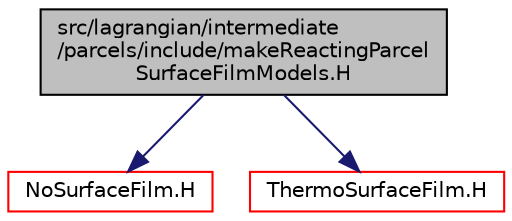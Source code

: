 digraph "src/lagrangian/intermediate/parcels/include/makeReactingParcelSurfaceFilmModels.H"
{
  bgcolor="transparent";
  edge [fontname="Helvetica",fontsize="10",labelfontname="Helvetica",labelfontsize="10"];
  node [fontname="Helvetica",fontsize="10",shape=record];
  Node1 [label="src/lagrangian/intermediate\l/parcels/include/makeReactingParcel\lSurfaceFilmModels.H",height=0.2,width=0.4,color="black", fillcolor="grey75", style="filled", fontcolor="black"];
  Node1 -> Node2 [color="midnightblue",fontsize="10",style="solid",fontname="Helvetica"];
  Node2 [label="NoSurfaceFilm.H",height=0.2,width=0.4,color="red",URL="$a06765.html"];
  Node1 -> Node3 [color="midnightblue",fontsize="10",style="solid",fontname="Helvetica"];
  Node3 [label="ThermoSurfaceFilm.H",height=0.2,width=0.4,color="red",URL="$a06894.html"];
}
